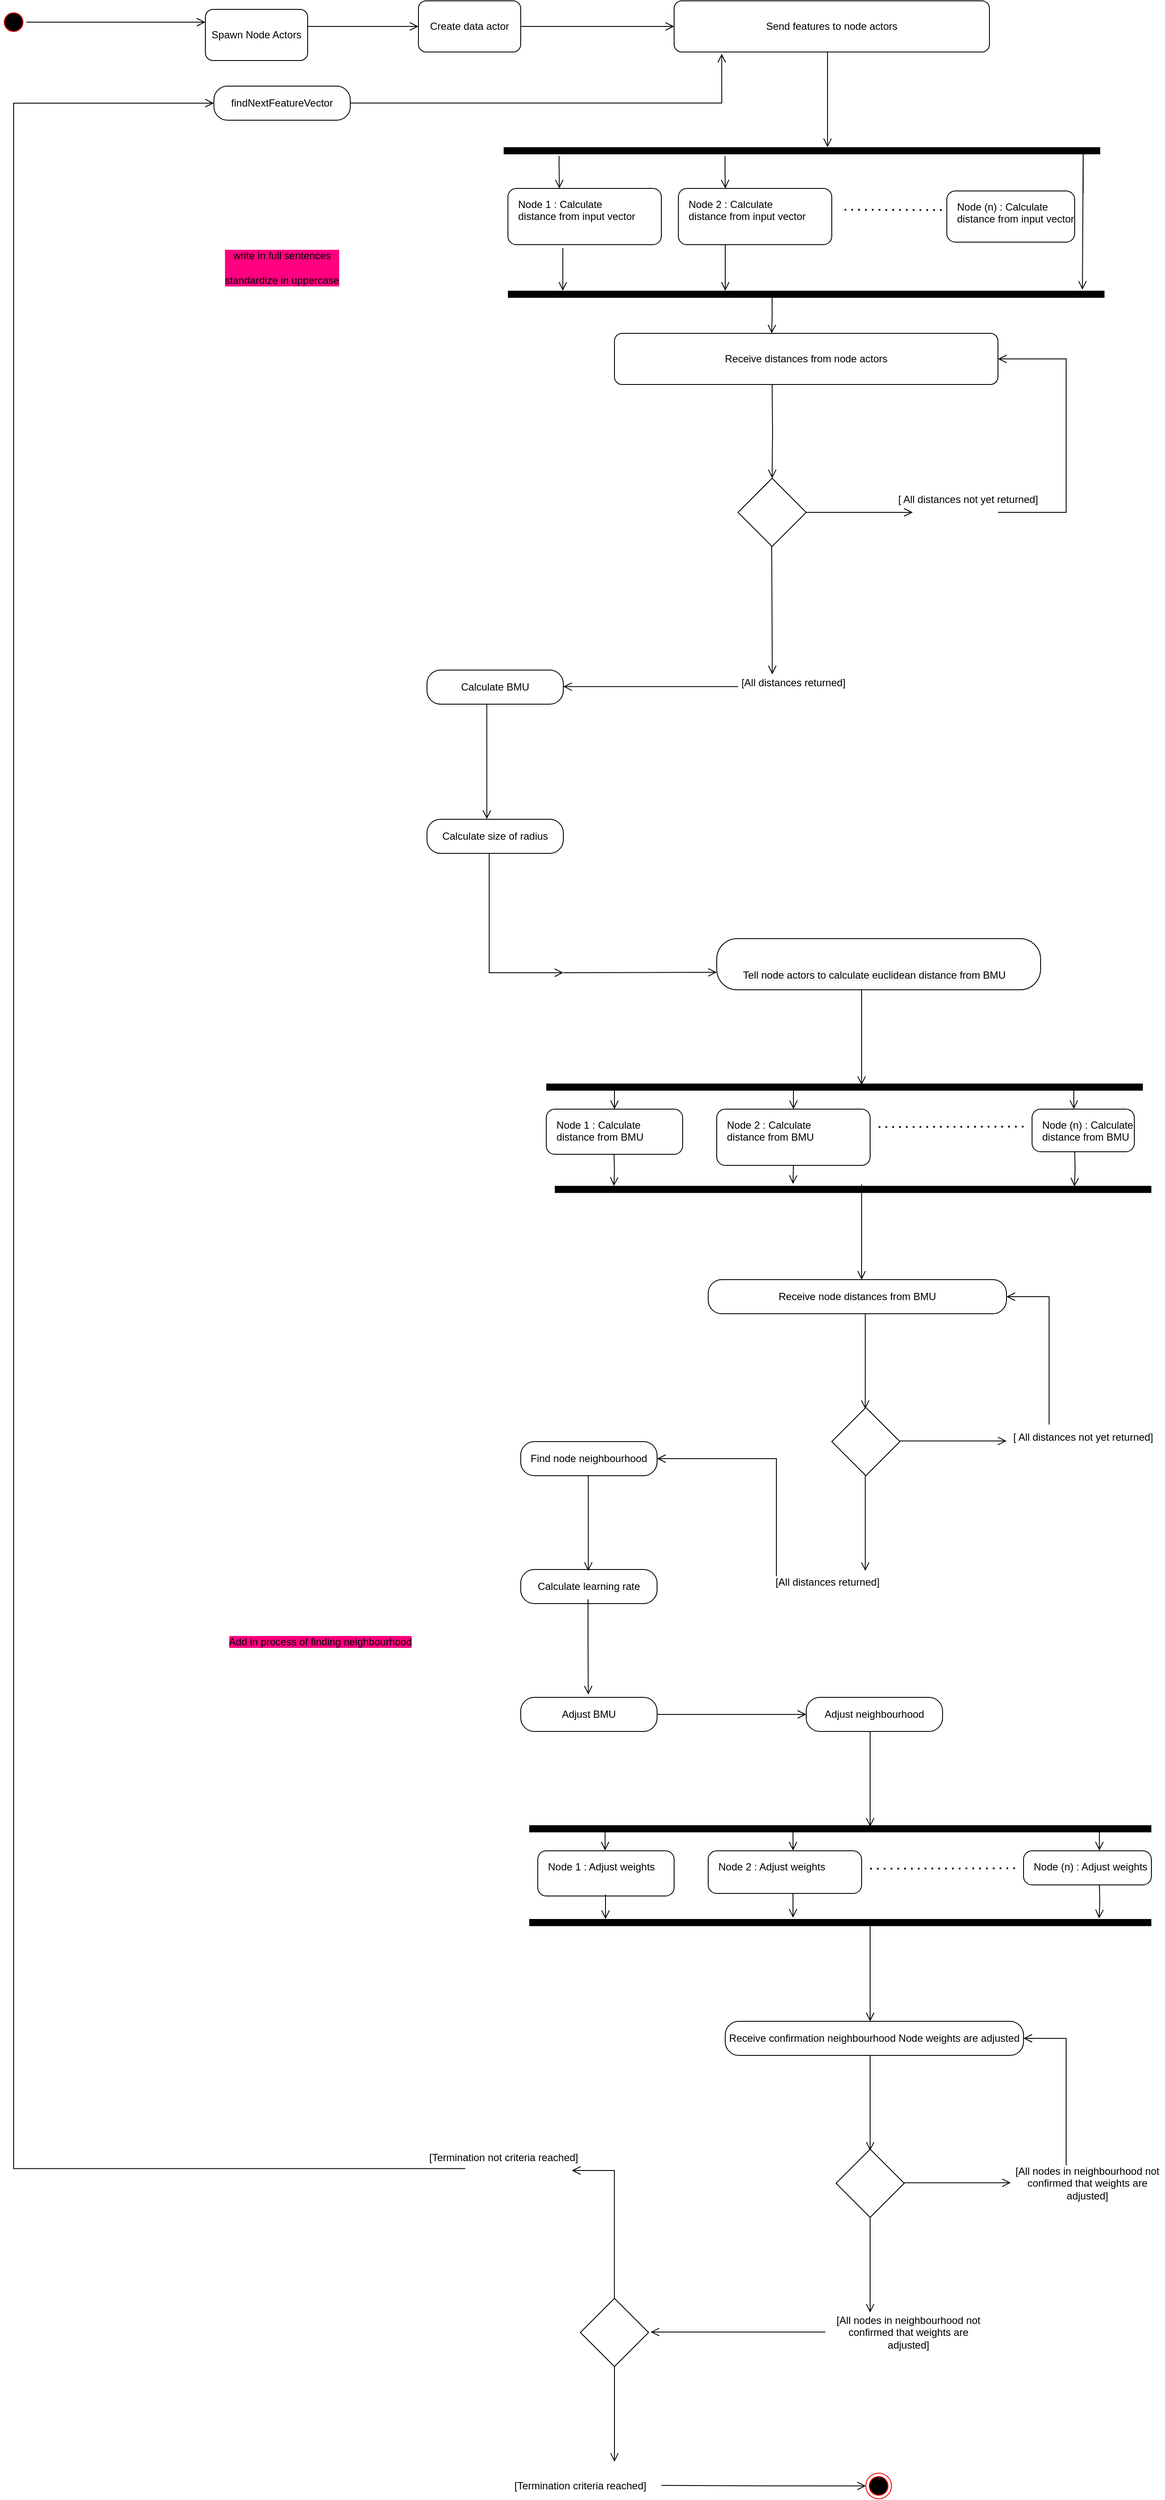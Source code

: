 <mxfile version="15.8.3" type="github">
  <diagram id="ylAyNTXU45JpMREwfZHR" name="Page-1">
    <mxGraphModel dx="1038" dy="583" grid="1" gridSize="10" guides="1" tooltips="1" connect="1" arrows="1" fold="1" page="1" pageScale="1" pageWidth="850" pageHeight="1100" math="0" shadow="0">
      <root>
        <mxCell id="0" />
        <mxCell id="1" parent="0" />
        <mxCell id="u21SFyGaTdQSeciqFoYo-1" value="Spawn Node Actors" style="rounded=1;whiteSpace=wrap;html=1;" parent="1" vertex="1">
          <mxGeometry x="470" y="50" width="120" height="60" as="geometry" />
        </mxCell>
        <mxCell id="u21SFyGaTdQSeciqFoYo-2" value="" style="ellipse;html=1;shape=startState;fillColor=#000000;strokeColor=#ff0000;" parent="1" vertex="1">
          <mxGeometry x="230" y="50" width="30" height="30" as="geometry" />
        </mxCell>
        <mxCell id="u21SFyGaTdQSeciqFoYo-3" value="" style="edgeStyle=orthogonalEdgeStyle;html=1;verticalAlign=bottom;endArrow=open;endSize=8;strokeColor=#000000;rounded=0;entryX=0;entryY=0.25;entryDx=0;entryDy=0;" parent="1" source="u21SFyGaTdQSeciqFoYo-2" target="u21SFyGaTdQSeciqFoYo-1" edge="1">
          <mxGeometry relative="1" as="geometry">
            <mxPoint x="45" y="170" as="targetPoint" />
          </mxGeometry>
        </mxCell>
        <mxCell id="u21SFyGaTdQSeciqFoYo-4" value="Create data actor" style="rounded=1;whiteSpace=wrap;html=1;" parent="1" vertex="1">
          <mxGeometry x="720" y="40" width="120" height="60" as="geometry" />
        </mxCell>
        <mxCell id="u21SFyGaTdQSeciqFoYo-5" value="" style="edgeStyle=orthogonalEdgeStyle;html=1;verticalAlign=bottom;endArrow=open;endSize=8;strokeColor=#000000;rounded=0;entryX=0;entryY=0.5;entryDx=0;entryDy=0;" parent="1" target="u21SFyGaTdQSeciqFoYo-4" edge="1">
          <mxGeometry relative="1" as="geometry">
            <mxPoint x="360" y="145" as="targetPoint" />
            <mxPoint x="590" y="70" as="sourcePoint" />
            <Array as="points">
              <mxPoint x="590" y="70" />
              <mxPoint x="590" y="70" />
            </Array>
          </mxGeometry>
        </mxCell>
        <mxCell id="u21SFyGaTdQSeciqFoYo-6" value="" style="edgeStyle=orthogonalEdgeStyle;html=1;verticalAlign=bottom;endArrow=open;endSize=8;strokeColor=#000000;rounded=0;entryX=0;entryY=0.5;entryDx=0;entryDy=0;exitX=1;exitY=0.5;exitDx=0;exitDy=0;" parent="1" source="u21SFyGaTdQSeciqFoYo-4" target="u21SFyGaTdQSeciqFoYo-8" edge="1">
          <mxGeometry relative="1" as="geometry">
            <mxPoint x="584" y="150" as="targetPoint" />
            <mxPoint x="480" y="150" as="sourcePoint" />
            <Array as="points">
              <mxPoint x="840" y="70" />
            </Array>
          </mxGeometry>
        </mxCell>
        <mxCell id="u21SFyGaTdQSeciqFoYo-8" value="Send features to node actors" style="rounded=1;whiteSpace=wrap;html=1;" parent="1" vertex="1">
          <mxGeometry x="1020" y="40" width="370" height="60" as="geometry" />
        </mxCell>
        <mxCell id="u21SFyGaTdQSeciqFoYo-10" value="" style="edgeStyle=orthogonalEdgeStyle;html=1;verticalAlign=bottom;endArrow=open;endSize=8;strokeColor=#000000;rounded=0;entryX=0.306;entryY=0;entryDx=0;entryDy=0;entryPerimeter=0;exitX=-0.24;exitY=0.371;exitDx=0;exitDy=0;exitPerimeter=0;" parent="1" target="ZkyLK1sEt4H9wOnHN_3Q-3" edge="1" source="_sdeYMEwhturCp9GIaWW-1">
          <mxGeometry relative="1" as="geometry">
            <mxPoint x="1008" y="320" as="targetPoint" />
            <mxPoint x="1080" y="230" as="sourcePoint" />
            <Array as="points" />
          </mxGeometry>
        </mxCell>
        <mxCell id="u21SFyGaTdQSeciqFoYo-14" value="" style="rhombus;whiteSpace=wrap;html=1;" parent="1" vertex="1">
          <mxGeometry x="1095" y="600" width="80" height="80" as="geometry" />
        </mxCell>
        <mxCell id="u21SFyGaTdQSeciqFoYo-58" value="" style="edgeStyle=orthogonalEdgeStyle;html=1;verticalAlign=bottom;endArrow=open;endSize=8;strokeColor=#000000;rounded=0;entryX=1;entryY=0.5;entryDx=0;entryDy=0;exitX=1;exitY=0.5;exitDx=0;exitDy=0;" parent="1" target="ZkyLK1sEt4H9wOnHN_3Q-6" edge="1">
          <mxGeometry relative="1" as="geometry">
            <mxPoint x="1339.5" y="550" as="targetPoint" />
            <mxPoint x="1400" y="640" as="sourcePoint" />
            <Array as="points">
              <mxPoint x="1480" y="640" />
              <mxPoint x="1480" y="460" />
            </Array>
          </mxGeometry>
        </mxCell>
        <mxCell id="_sdeYMEwhturCp9GIaWW-1" value="" style="html=1;points=[];perimeter=orthogonalPerimeter;fillColor=#000000;strokeColor=none;direction=north;" parent="1" vertex="1">
          <mxGeometry x="820" y="211.67" width="700" height="8.33" as="geometry" />
        </mxCell>
        <mxCell id="_sdeYMEwhturCp9GIaWW-4" value="" style="edgeStyle=orthogonalEdgeStyle;html=1;verticalAlign=bottom;endArrow=open;endSize=8;strokeColor=#000000;rounded=0;entryX=1.144;entryY=0.963;entryDx=0;entryDy=0;entryPerimeter=0;" parent="1" target="ZkyLK1sEt4H9wOnHN_3Q-2" edge="1">
          <mxGeometry relative="1" as="geometry">
            <mxPoint x="1500" y="315.83" as="targetPoint" />
            <mxPoint x="1500" y="265.83" as="sourcePoint" />
            <Array as="points">
              <mxPoint x="1500" y="216" />
            </Array>
          </mxGeometry>
        </mxCell>
        <mxCell id="_sdeYMEwhturCp9GIaWW-9" value="" style="endArrow=none;dashed=1;html=1;dashPattern=1 3;strokeWidth=2;rounded=0;exitX=1;exitY=0.25;exitDx=0;exitDy=0;" parent="1" edge="1">
          <mxGeometry width="50" height="50" relative="1" as="geometry">
            <mxPoint x="1220" y="285" as="sourcePoint" />
            <mxPoint x="1350" y="285.5" as="targetPoint" />
          </mxGeometry>
        </mxCell>
        <mxCell id="_sdeYMEwhturCp9GIaWW-10" value="Node (n) : Calculate&lt;br&gt;distance from input vector" style="rounded=1;absoluteArcSize=1;arcSize=20;html=1;verticalAlign=top;align=left;spacingTop=5;spacingLeft=10;" parent="1" vertex="1">
          <mxGeometry x="1340" y="263" width="150" height="60" as="geometry" />
        </mxCell>
        <mxCell id="4C2LGKkIfeAoa_OK1MDI-2" value="" style="edgeStyle=orthogonalEdgeStyle;html=1;verticalAlign=bottom;endArrow=open;endSize=8;strokeColor=#000000;rounded=0;" parent="1" source="ZkyLK1sEt4H9wOnHN_3Q-3" edge="1">
          <mxGeometry relative="1" as="geometry">
            <mxPoint x="1080" y="380" as="targetPoint" />
            <mxPoint x="1080" y="360.14" as="sourcePoint" />
            <Array as="points">
              <mxPoint x="1080" y="350" />
              <mxPoint x="1080" y="350" />
            </Array>
          </mxGeometry>
        </mxCell>
        <mxCell id="ZkyLK1sEt4H9wOnHN_3Q-2" value="" style="html=1;points=[];perimeter=orthogonalPerimeter;fillColor=#000000;strokeColor=none;direction=north;" parent="1" vertex="1">
          <mxGeometry x="825" y="380" width="700" height="8.33" as="geometry" />
        </mxCell>
        <mxCell id="ZkyLK1sEt4H9wOnHN_3Q-3" value="Node 2 : Calculate&lt;br&gt;distance from input vector" style="rounded=1;absoluteArcSize=1;arcSize=20;html=1;verticalAlign=top;align=left;spacingTop=5;spacingLeft=10;" parent="1" vertex="1">
          <mxGeometry x="1025" y="260" width="180" height="66" as="geometry" />
        </mxCell>
        <mxCell id="ZkyLK1sEt4H9wOnHN_3Q-4" value="Node 1 : Calculate &lt;br&gt;distance from BMU" style="rounded=1;absoluteArcSize=1;arcSize=20;html=1;verticalAlign=top;align=left;spacingTop=5;spacingLeft=10;" parent="1" vertex="1">
          <mxGeometry x="870" y="1340" width="160" height="53" as="geometry" />
        </mxCell>
        <mxCell id="ZkyLK1sEt4H9wOnHN_3Q-5" value="" style="edgeStyle=orthogonalEdgeStyle;html=1;verticalAlign=bottom;endArrow=open;endSize=8;strokeColor=#000000;rounded=0;exitX=0.5;exitY=1;exitDx=0;exitDy=0;" parent="1" source="u21SFyGaTdQSeciqFoYo-8" edge="1">
          <mxGeometry relative="1" as="geometry">
            <mxPoint x="1200" y="211.67" as="targetPoint" />
            <mxPoint x="1200" y="147.67" as="sourcePoint" />
            <Array as="points">
              <mxPoint x="1200" y="100" />
            </Array>
          </mxGeometry>
        </mxCell>
        <mxCell id="ZkyLK1sEt4H9wOnHN_3Q-6" value="Receive distances from node actors" style="rounded=1;whiteSpace=wrap;html=1;" parent="1" vertex="1">
          <mxGeometry x="950" y="430" width="450" height="60" as="geometry" />
        </mxCell>
        <mxCell id="ZkyLK1sEt4H9wOnHN_3Q-7" value="" style="edgeStyle=orthogonalEdgeStyle;html=1;verticalAlign=bottom;endArrow=open;endSize=8;strokeColor=#000000;rounded=0;entryX=0.41;entryY=0;entryDx=0;entryDy=0;exitX=0.836;exitY=0.449;exitDx=0;exitDy=0;exitPerimeter=0;entryPerimeter=0;" parent="1" source="ZkyLK1sEt4H9wOnHN_3Q-2" target="ZkyLK1sEt4H9wOnHN_3Q-6" edge="1">
          <mxGeometry relative="1" as="geometry">
            <mxPoint x="1134.5" y="415.83" as="targetPoint" />
            <mxPoint x="1134.5" y="351.83" as="sourcePoint" />
            <Array as="points">
              <mxPoint x="1135" y="381" />
              <mxPoint x="1135" y="409" />
            </Array>
          </mxGeometry>
        </mxCell>
        <mxCell id="ZkyLK1sEt4H9wOnHN_3Q-8" value="" style="edgeStyle=orthogonalEdgeStyle;html=1;verticalAlign=bottom;endArrow=open;endSize=8;strokeColor=#000000;rounded=0;entryX=0.5;entryY=0;entryDx=0;entryDy=0;" parent="1" target="u21SFyGaTdQSeciqFoYo-14" edge="1">
          <mxGeometry relative="1" as="geometry">
            <mxPoint x="1134.5" y="590" as="targetPoint" />
            <mxPoint x="1135" y="490" as="sourcePoint" />
            <Array as="points" />
          </mxGeometry>
        </mxCell>
        <mxCell id="ZkyLK1sEt4H9wOnHN_3Q-13" value="" style="edgeStyle=orthogonalEdgeStyle;html=1;verticalAlign=bottom;endArrow=open;endSize=8;strokeColor=#000000;rounded=0;entryX=0;entryY=0.5;entryDx=0;entryDy=0;exitX=1;exitY=0.5;exitDx=0;exitDy=0;" parent="1" source="u21SFyGaTdQSeciqFoYo-14" edge="1">
          <mxGeometry relative="1" as="geometry">
            <mxPoint x="1300" y="640" as="targetPoint" />
            <mxPoint x="1175" y="629.5" as="sourcePoint" />
            <Array as="points" />
          </mxGeometry>
        </mxCell>
        <mxCell id="ZkyLK1sEt4H9wOnHN_3Q-18" value="" style="edgeStyle=orthogonalEdgeStyle;html=1;verticalAlign=bottom;endArrow=open;endSize=8;strokeColor=#000000;rounded=0;entryX=0.5;entryY=0;entryDx=0;entryDy=0;" parent="1" edge="1">
          <mxGeometry relative="1" as="geometry">
            <mxPoint x="1135.21" y="830" as="targetPoint" />
            <mxPoint x="1134.5" y="680" as="sourcePoint" />
            <Array as="points">
              <mxPoint x="1135.5" y="680" />
            </Array>
          </mxGeometry>
        </mxCell>
        <mxCell id="ZkyLK1sEt4H9wOnHN_3Q-20" value="" style="edgeStyle=orthogonalEdgeStyle;html=1;verticalAlign=bottom;endArrow=open;endSize=8;strokeColor=#000000;rounded=0;exitX=0;exitY=0.5;exitDx=0;exitDy=0;" parent="1" edge="1">
          <mxGeometry relative="1" as="geometry">
            <mxPoint x="890.0" y="844.41" as="targetPoint" />
            <mxPoint x="1095.0" y="844.41" as="sourcePoint" />
            <Array as="points" />
          </mxGeometry>
        </mxCell>
        <mxCell id="ZkyLK1sEt4H9wOnHN_3Q-21" value="" style="edgeStyle=orthogonalEdgeStyle;html=1;verticalAlign=bottom;endArrow=open;endSize=8;strokeColor=#000000;rounded=0;exitX=0.5;exitY=1;exitDx=0;exitDy=0;entryX=0.439;entryY=-0.01;entryDx=0;entryDy=0;entryPerimeter=0;" parent="1" source="ZkyLK1sEt4H9wOnHN_3Q-24" target="ZkyLK1sEt4H9wOnHN_3Q-26" edge="1">
          <mxGeometry relative="1" as="geometry">
            <mxPoint x="800" y="990" as="targetPoint" />
            <mxPoint x="809.41" y="871.5" as="sourcePoint" />
            <Array as="points">
              <mxPoint x="800" y="865" />
            </Array>
          </mxGeometry>
        </mxCell>
        <mxCell id="ZkyLK1sEt4H9wOnHN_3Q-22" value="" style="edgeStyle=orthogonalEdgeStyle;html=1;verticalAlign=bottom;endArrow=open;endSize=8;strokeColor=#000000;rounded=0;" parent="1" source="ZkyLK1sEt4H9wOnHN_3Q-26" edge="1">
          <mxGeometry relative="1" as="geometry">
            <mxPoint x="890" y="1180" as="targetPoint" />
            <mxPoint x="810" y="1050" as="sourcePoint" />
            <Array as="points">
              <mxPoint x="803" y="1080" />
              <mxPoint x="803" y="1080" />
            </Array>
          </mxGeometry>
        </mxCell>
        <mxCell id="ZkyLK1sEt4H9wOnHN_3Q-24" value="Calculate BMU" style="rounded=1;whiteSpace=wrap;html=1;arcSize=40;fontColor=#000000;fillColor=#FFFFFF;strokeColor=#000000;" parent="1" vertex="1">
          <mxGeometry x="730" y="825" width="160" height="40" as="geometry" />
        </mxCell>
        <mxCell id="ZkyLK1sEt4H9wOnHN_3Q-26" value="Calculate size of radius" style="rounded=1;whiteSpace=wrap;html=1;arcSize=40;fontColor=#000000;fillColor=#FFFFFF;strokeColor=#000000;" parent="1" vertex="1">
          <mxGeometry x="730" y="1000" width="160" height="40" as="geometry" />
        </mxCell>
        <mxCell id="ZkyLK1sEt4H9wOnHN_3Q-29" value="" style="edgeStyle=orthogonalEdgeStyle;html=1;verticalAlign=bottom;endArrow=open;endSize=8;strokeColor=#000000;rounded=0;entryX=0;entryY=0.5;entryDx=0;entryDy=0;" parent="1" edge="1">
          <mxGeometry relative="1" as="geometry">
            <mxPoint x="1070" y="1179.5" as="targetPoint" />
            <mxPoint x="910" y="1180" as="sourcePoint" />
            <Array as="points">
              <mxPoint x="890" y="1179.5" />
            </Array>
          </mxGeometry>
        </mxCell>
        <mxCell id="ZkyLK1sEt4H9wOnHN_3Q-30" value="&lt;blockquote style=&quot;margin: 0 0 0 40px ; border: none ; padding: 0px&quot;&gt;&lt;/blockquote&gt;" style="rounded=1;whiteSpace=wrap;html=1;arcSize=40;fontColor=#000000;fillColor=#FFFFFF;strokeColor=#000000;" parent="1" vertex="1">
          <mxGeometry x="1070" y="1140" width="380" height="60" as="geometry" />
        </mxCell>
        <mxCell id="ZkyLK1sEt4H9wOnHN_3Q-31" value="" style="edgeStyle=orthogonalEdgeStyle;html=1;verticalAlign=bottom;endArrow=open;endSize=8;strokeColor=#000000;rounded=0;" parent="1" edge="1">
          <mxGeometry relative="1" as="geometry">
            <mxPoint x="1240" y="1311.67" as="targetPoint" />
            <mxPoint x="1240" y="1200" as="sourcePoint" />
            <Array as="points">
              <mxPoint x="1240" y="1290" />
              <mxPoint x="1240" y="1290" />
            </Array>
          </mxGeometry>
        </mxCell>
        <mxCell id="ZkyLK1sEt4H9wOnHN_3Q-32" value="" style="html=1;points=[];perimeter=orthogonalPerimeter;fillColor=#000000;strokeColor=none;direction=north;" parent="1" vertex="1">
          <mxGeometry x="870" y="1310" width="700" height="8.33" as="geometry" />
        </mxCell>
        <mxCell id="ZkyLK1sEt4H9wOnHN_3Q-33" value="" style="edgeStyle=orthogonalEdgeStyle;html=1;verticalAlign=bottom;endArrow=open;endSize=8;strokeColor=#000000;rounded=0;" parent="1" edge="1">
          <mxGeometry relative="1" as="geometry">
            <mxPoint x="950" y="1340" as="targetPoint" />
            <mxPoint x="950" y="1310" as="sourcePoint" />
            <Array as="points">
              <mxPoint x="950" y="1310.33" />
              <mxPoint x="950" y="1310.33" />
            </Array>
          </mxGeometry>
        </mxCell>
        <mxCell id="ZkyLK1sEt4H9wOnHN_3Q-36" value="Node 2 : Calculate&lt;br&gt;distance from BMU" style="rounded=1;absoluteArcSize=1;arcSize=20;html=1;verticalAlign=top;align=left;spacingTop=5;spacingLeft=10;" parent="1" vertex="1">
          <mxGeometry x="1070" y="1340" width="180" height="66" as="geometry" />
        </mxCell>
        <mxCell id="ZkyLK1sEt4H9wOnHN_3Q-37" value="" style="edgeStyle=orthogonalEdgeStyle;html=1;verticalAlign=bottom;endArrow=open;endSize=8;strokeColor=#000000;rounded=0;" parent="1" edge="1">
          <mxGeometry relative="1" as="geometry">
            <mxPoint x="1160" y="1340" as="targetPoint" />
            <mxPoint x="1160" y="1330" as="sourcePoint" />
            <Array as="points">
              <mxPoint x="1159.5" y="1318.33" />
              <mxPoint x="1159.5" y="1440.33" />
            </Array>
          </mxGeometry>
        </mxCell>
        <mxCell id="ZkyLK1sEt4H9wOnHN_3Q-38" value="" style="endArrow=none;dashed=1;html=1;dashPattern=1 3;strokeWidth=2;rounded=0;" parent="1" edge="1">
          <mxGeometry width="50" height="50" relative="1" as="geometry">
            <mxPoint x="1260" y="1361" as="sourcePoint" />
            <mxPoint x="1430" y="1360.5" as="targetPoint" />
          </mxGeometry>
        </mxCell>
        <mxCell id="ZkyLK1sEt4H9wOnHN_3Q-39" value="Node (n) : Calculate&lt;br&gt;distance from BMU" style="rounded=1;absoluteArcSize=1;arcSize=20;html=1;verticalAlign=top;align=left;spacingTop=5;spacingLeft=10;" parent="1" vertex="1">
          <mxGeometry x="1440" y="1340" width="120" height="50" as="geometry" />
        </mxCell>
        <mxCell id="ZkyLK1sEt4H9wOnHN_3Q-41" value="" style="edgeStyle=orthogonalEdgeStyle;html=1;verticalAlign=bottom;endArrow=open;endSize=8;strokeColor=#000000;rounded=0;entryX=0.904;entryY=0.871;entryDx=0;entryDy=0;entryPerimeter=0;" parent="1" edge="1" target="ZkyLK1sEt4H9wOnHN_3Q-42">
          <mxGeometry relative="1" as="geometry">
            <mxPoint x="1490" y="1403.5" as="targetPoint" />
            <mxPoint x="1490" y="1390" as="sourcePoint" />
            <Array as="points" />
          </mxGeometry>
        </mxCell>
        <mxCell id="ZkyLK1sEt4H9wOnHN_3Q-42" value="" style="html=1;points=[];perimeter=orthogonalPerimeter;fillColor=#000000;strokeColor=none;direction=north;" parent="1" vertex="1">
          <mxGeometry x="880" y="1430" width="700" height="8.33" as="geometry" />
        </mxCell>
        <mxCell id="ZkyLK1sEt4H9wOnHN_3Q-44" value="" style="edgeStyle=orthogonalEdgeStyle;html=1;verticalAlign=bottom;endArrow=open;endSize=8;strokeColor=#000000;rounded=0;" parent="1" edge="1">
          <mxGeometry relative="1" as="geometry">
            <mxPoint x="1240" y="1540.0" as="targetPoint" />
            <mxPoint x="1240" y="1428.33" as="sourcePoint" />
            <Array as="points">
              <mxPoint x="1240.42" y="1448.33" />
              <mxPoint x="1240.42" y="1448.33" />
            </Array>
          </mxGeometry>
        </mxCell>
        <mxCell id="ZkyLK1sEt4H9wOnHN_3Q-45" value="Receive node distances from BMU" style="rounded=1;whiteSpace=wrap;html=1;arcSize=40;fontColor=#000000;fillColor=#FFFFFF;strokeColor=#000000;" parent="1" vertex="1">
          <mxGeometry x="1060" y="1540" width="350" height="40" as="geometry" />
        </mxCell>
        <mxCell id="ZkyLK1sEt4H9wOnHN_3Q-46" value="" style="rhombus;whiteSpace=wrap;html=1;" parent="1" vertex="1">
          <mxGeometry x="1205" y="1690" width="80" height="80" as="geometry" />
        </mxCell>
        <mxCell id="ZkyLK1sEt4H9wOnHN_3Q-47" value="" style="edgeStyle=orthogonalEdgeStyle;html=1;verticalAlign=bottom;endArrow=open;endSize=8;strokeColor=#000000;rounded=0;" parent="1" edge="1">
          <mxGeometry relative="1" as="geometry">
            <mxPoint x="1244.29" y="1691.67" as="targetPoint" />
            <mxPoint x="1244.29" y="1580" as="sourcePoint" />
            <Array as="points">
              <mxPoint x="1244.71" y="1600" />
              <mxPoint x="1244.71" y="1600" />
            </Array>
          </mxGeometry>
        </mxCell>
        <mxCell id="ZkyLK1sEt4H9wOnHN_3Q-50" value="" style="edgeStyle=orthogonalEdgeStyle;html=1;verticalAlign=bottom;endArrow=open;endSize=8;strokeColor=#000000;rounded=0;entryX=0;entryY=0.5;entryDx=0;entryDy=0;exitX=1;exitY=0.5;exitDx=0;exitDy=0;" parent="1" edge="1">
          <mxGeometry relative="1" as="geometry">
            <mxPoint x="1410" y="1729.29" as="targetPoint" />
            <mxPoint x="1285" y="1729.29" as="sourcePoint" />
            <Array as="points" />
          </mxGeometry>
        </mxCell>
        <mxCell id="ZkyLK1sEt4H9wOnHN_3Q-52" value="" style="edgeStyle=orthogonalEdgeStyle;html=1;verticalAlign=bottom;endArrow=open;endSize=8;strokeColor=#000000;rounded=0;entryX=1;entryY=0.5;entryDx=0;entryDy=0;exitX=0.5;exitY=0;exitDx=0;exitDy=0;" parent="1" target="ZkyLK1sEt4H9wOnHN_3Q-45" edge="1">
          <mxGeometry relative="1" as="geometry">
            <mxPoint x="1459.2" y="1585" as="targetPoint" />
            <mxPoint x="1460" y="1710" as="sourcePoint" />
            <Array as="points">
              <mxPoint x="1460" y="1560" />
            </Array>
          </mxGeometry>
        </mxCell>
        <mxCell id="ZkyLK1sEt4H9wOnHN_3Q-56" value="" style="edgeStyle=orthogonalEdgeStyle;html=1;verticalAlign=bottom;endArrow=open;endSize=8;strokeColor=#000000;rounded=0;" parent="1" edge="1">
          <mxGeometry relative="1" as="geometry">
            <mxPoint x="1244.29" y="1881.67" as="targetPoint" />
            <mxPoint x="1244.29" y="1770" as="sourcePoint" />
            <Array as="points">
              <mxPoint x="1244.71" y="1790" />
              <mxPoint x="1244.71" y="1790" />
            </Array>
          </mxGeometry>
        </mxCell>
        <mxCell id="ZkyLK1sEt4H9wOnHN_3Q-58" value="" style="edgeStyle=orthogonalEdgeStyle;html=1;verticalAlign=bottom;endArrow=open;endSize=8;strokeColor=#000000;rounded=0;entryX=1;entryY=0.5;entryDx=0;entryDy=0;" parent="1" target="ZkyLK1sEt4H9wOnHN_3Q-100" edge="1">
          <mxGeometry relative="1" as="geometry">
            <mxPoint x="1090" y="1640" as="targetPoint" />
            <mxPoint x="1140" y="1895" as="sourcePoint" />
            <Array as="points">
              <mxPoint x="1140" y="1750" />
            </Array>
          </mxGeometry>
        </mxCell>
        <mxCell id="ZkyLK1sEt4H9wOnHN_3Q-59" value="Calculate learning rate" style="rounded=1;whiteSpace=wrap;html=1;arcSize=40;fontColor=#000000;fillColor=#FFFFFF;strokeColor=#000000;" parent="1" vertex="1">
          <mxGeometry x="840" y="1880" width="160" height="40" as="geometry" />
        </mxCell>
        <mxCell id="ZkyLK1sEt4H9wOnHN_3Q-60" value="" style="edgeStyle=orthogonalEdgeStyle;html=1;verticalAlign=bottom;endArrow=open;endSize=8;strokeColor=#000000;rounded=0;" parent="1" edge="1">
          <mxGeometry relative="1" as="geometry">
            <mxPoint x="919.29" y="2026.67" as="targetPoint" />
            <mxPoint x="919" y="1915" as="sourcePoint" />
            <Array as="points">
              <mxPoint x="919" y="1970" />
              <mxPoint x="919" y="1970" />
            </Array>
          </mxGeometry>
        </mxCell>
        <mxCell id="ZkyLK1sEt4H9wOnHN_3Q-61" value="Adjust BMU" style="rounded=1;whiteSpace=wrap;html=1;arcSize=40;fontColor=#000000;fillColor=#FFFFFF;strokeColor=#000000;" parent="1" vertex="1">
          <mxGeometry x="840" y="2030" width="160" height="40" as="geometry" />
        </mxCell>
        <mxCell id="ZkyLK1sEt4H9wOnHN_3Q-62" value="Adjust neighbourhood" style="rounded=1;whiteSpace=wrap;html=1;arcSize=40;fontColor=#000000;fillColor=#FFFFFF;strokeColor=#000000;" parent="1" vertex="1">
          <mxGeometry x="1175" y="2030" width="160" height="40" as="geometry" />
        </mxCell>
        <mxCell id="ZkyLK1sEt4H9wOnHN_3Q-63" value="" style="edgeStyle=orthogonalEdgeStyle;html=1;verticalAlign=bottom;endArrow=open;endSize=8;strokeColor=#000000;rounded=0;exitX=1;exitY=0.5;exitDx=0;exitDy=0;entryX=0;entryY=0.5;entryDx=0;entryDy=0;" parent="1" source="ZkyLK1sEt4H9wOnHN_3Q-61" target="ZkyLK1sEt4H9wOnHN_3Q-62" edge="1">
          <mxGeometry relative="1" as="geometry">
            <mxPoint x="919.29" y="2181.67" as="targetPoint" />
            <mxPoint x="919.29" y="2070" as="sourcePoint" />
            <Array as="points" />
          </mxGeometry>
        </mxCell>
        <mxCell id="ZkyLK1sEt4H9wOnHN_3Q-64" value="" style="edgeStyle=orthogonalEdgeStyle;html=1;verticalAlign=bottom;endArrow=open;endSize=8;strokeColor=#000000;rounded=0;" parent="1" edge="1">
          <mxGeometry relative="1" as="geometry">
            <mxPoint x="1250" y="2181.67" as="targetPoint" />
            <mxPoint x="1250" y="2070" as="sourcePoint" />
            <Array as="points">
              <mxPoint x="1250" y="2160" />
              <mxPoint x="1250" y="2160" />
            </Array>
          </mxGeometry>
        </mxCell>
        <mxCell id="ZkyLK1sEt4H9wOnHN_3Q-65" value="" style="html=1;points=[];perimeter=orthogonalPerimeter;fillColor=#000000;strokeColor=none;direction=north;" parent="1" vertex="1">
          <mxGeometry x="850" y="2180" width="730" height="8.33" as="geometry" />
        </mxCell>
        <mxCell id="ZkyLK1sEt4H9wOnHN_3Q-66" value="Node 1 : Adjust weights" style="rounded=1;absoluteArcSize=1;arcSize=20;html=1;verticalAlign=top;align=left;spacingTop=5;spacingLeft=10;" parent="1" vertex="1">
          <mxGeometry x="860" y="2210" width="160" height="53" as="geometry" />
        </mxCell>
        <mxCell id="ZkyLK1sEt4H9wOnHN_3Q-67" value="Node 2 : Adjust weights" style="rounded=1;absoluteArcSize=1;arcSize=20;html=1;verticalAlign=top;align=left;spacingTop=5;spacingLeft=10;" parent="1" vertex="1">
          <mxGeometry x="1060" y="2210" width="180" height="50" as="geometry" />
        </mxCell>
        <mxCell id="ZkyLK1sEt4H9wOnHN_3Q-68" value="" style="edgeStyle=orthogonalEdgeStyle;html=1;verticalAlign=bottom;endArrow=open;endSize=8;strokeColor=#000000;rounded=0;" parent="1" edge="1">
          <mxGeometry relative="1" as="geometry">
            <mxPoint x="939.5" y="2210" as="targetPoint" />
            <mxPoint x="939" y="2181.33" as="sourcePoint" />
            <Array as="points">
              <mxPoint x="939" y="2209.66" />
              <mxPoint x="939" y="2209.66" />
            </Array>
          </mxGeometry>
        </mxCell>
        <mxCell id="ZkyLK1sEt4H9wOnHN_3Q-70" value="" style="endArrow=none;dashed=1;html=1;dashPattern=1 3;strokeWidth=2;rounded=0;" parent="1" edge="1">
          <mxGeometry width="50" height="50" relative="1" as="geometry">
            <mxPoint x="1250" y="2231" as="sourcePoint" />
            <mxPoint x="1420" y="2230.5" as="targetPoint" />
          </mxGeometry>
        </mxCell>
        <mxCell id="ZkyLK1sEt4H9wOnHN_3Q-72" value="Node (n) : Adjust weights" style="rounded=1;absoluteArcSize=1;arcSize=20;html=1;verticalAlign=top;align=left;spacingTop=5;spacingLeft=10;" parent="1" vertex="1">
          <mxGeometry x="1430" y="2210" width="150" height="40" as="geometry" />
        </mxCell>
        <mxCell id="ZkyLK1sEt4H9wOnHN_3Q-76" value="" style="html=1;points=[];perimeter=orthogonalPerimeter;fillColor=#000000;strokeColor=none;direction=north;" parent="1" vertex="1">
          <mxGeometry x="850" y="2290" width="730" height="8.33" as="geometry" />
        </mxCell>
        <mxCell id="ZkyLK1sEt4H9wOnHN_3Q-77" value="" style="edgeStyle=orthogonalEdgeStyle;html=1;verticalAlign=bottom;endArrow=open;endSize=8;strokeColor=#000000;rounded=0;" parent="1" edge="1">
          <mxGeometry relative="1" as="geometry">
            <mxPoint x="1250" y="2410" as="targetPoint" />
            <mxPoint x="1250" y="2298.33" as="sourcePoint" />
            <Array as="points">
              <mxPoint x="1250" y="2388.33" />
              <mxPoint x="1250" y="2388.33" />
            </Array>
          </mxGeometry>
        </mxCell>
        <mxCell id="ZkyLK1sEt4H9wOnHN_3Q-78" value="Receive confirmation neighbourhood Node weights are adjusted" style="rounded=1;whiteSpace=wrap;html=1;arcSize=40;fontColor=#000000;fillColor=#FFFFFF;strokeColor=#000000;" parent="1" vertex="1">
          <mxGeometry x="1080" y="2410" width="350" height="40" as="geometry" />
        </mxCell>
        <mxCell id="ZkyLK1sEt4H9wOnHN_3Q-79" value="" style="edgeStyle=orthogonalEdgeStyle;html=1;verticalAlign=bottom;endArrow=open;endSize=8;strokeColor=#000000;rounded=0;" parent="1" edge="1">
          <mxGeometry relative="1" as="geometry">
            <mxPoint x="1250" y="2561.67" as="targetPoint" />
            <mxPoint x="1250" y="2450" as="sourcePoint" />
            <Array as="points">
              <mxPoint x="1250.42" y="2470" />
              <mxPoint x="1250.42" y="2470" />
            </Array>
          </mxGeometry>
        </mxCell>
        <mxCell id="ZkyLK1sEt4H9wOnHN_3Q-80" value="" style="rhombus;whiteSpace=wrap;html=1;" parent="1" vertex="1">
          <mxGeometry x="1210" y="2560" width="80" height="80" as="geometry" />
        </mxCell>
        <mxCell id="ZkyLK1sEt4H9wOnHN_3Q-81" value="" style="edgeStyle=orthogonalEdgeStyle;html=1;verticalAlign=bottom;endArrow=open;endSize=8;strokeColor=#000000;rounded=0;" parent="1" edge="1">
          <mxGeometry relative="1" as="geometry">
            <mxPoint x="1250" y="2751.67" as="targetPoint" />
            <mxPoint x="1250" y="2640" as="sourcePoint" />
            <Array as="points">
              <mxPoint x="1250.42" y="2660" />
              <mxPoint x="1250.42" y="2660" />
            </Array>
          </mxGeometry>
        </mxCell>
        <mxCell id="ZkyLK1sEt4H9wOnHN_3Q-82" value="" style="edgeStyle=orthogonalEdgeStyle;html=1;verticalAlign=bottom;endArrow=open;endSize=8;strokeColor=#000000;rounded=0;entryX=0;entryY=0.5;entryDx=0;entryDy=0;exitX=1;exitY=0.5;exitDx=0;exitDy=0;" parent="1" edge="1">
          <mxGeometry relative="1" as="geometry">
            <mxPoint x="1415" y="2599.41" as="targetPoint" />
            <mxPoint x="1290" y="2599.41" as="sourcePoint" />
            <Array as="points" />
          </mxGeometry>
        </mxCell>
        <mxCell id="ZkyLK1sEt4H9wOnHN_3Q-84" value="" style="edgeStyle=orthogonalEdgeStyle;html=1;verticalAlign=bottom;endArrow=open;endSize=8;strokeColor=#000000;rounded=0;entryX=1;entryY=0.5;entryDx=0;entryDy=0;exitX=0.5;exitY=0;exitDx=0;exitDy=0;" parent="1" edge="1">
          <mxGeometry relative="1" as="geometry">
            <mxPoint x="1430.0" y="2430" as="targetPoint" />
            <mxPoint x="1480" y="2580" as="sourcePoint" />
            <Array as="points">
              <mxPoint x="1480" y="2430" />
            </Array>
          </mxGeometry>
        </mxCell>
        <mxCell id="ZkyLK1sEt4H9wOnHN_3Q-86" value="" style="edgeStyle=orthogonalEdgeStyle;html=1;verticalAlign=bottom;endArrow=open;endSize=8;strokeColor=#000000;rounded=0;exitX=0;exitY=0.5;exitDx=0;exitDy=0;" parent="1" edge="1">
          <mxGeometry relative="1" as="geometry">
            <mxPoint x="992.5" y="2774.45" as="targetPoint" />
            <mxPoint x="1197.5" y="2774.45" as="sourcePoint" />
            <Array as="points">
              <mxPoint x="1092.5" y="2774.04" />
              <mxPoint x="1092.5" y="2774.04" />
            </Array>
          </mxGeometry>
        </mxCell>
        <mxCell id="ZkyLK1sEt4H9wOnHN_3Q-87" value="" style="rhombus;whiteSpace=wrap;html=1;" parent="1" vertex="1">
          <mxGeometry x="910" y="2735" width="80" height="80" as="geometry" />
        </mxCell>
        <mxCell id="ZkyLK1sEt4H9wOnHN_3Q-88" value="" style="edgeStyle=orthogonalEdgeStyle;html=1;verticalAlign=bottom;endArrow=open;endSize=8;strokeColor=#000000;rounded=0;entryX=1;entryY=0.5;entryDx=0;entryDy=0;exitX=0.5;exitY=0;exitDx=0;exitDy=0;" parent="1" edge="1">
          <mxGeometry relative="1" as="geometry">
            <mxPoint x="899.94" y="2585" as="targetPoint" />
            <mxPoint x="949.94" y="2735" as="sourcePoint" />
            <Array as="points">
              <mxPoint x="949.94" y="2585" />
            </Array>
          </mxGeometry>
        </mxCell>
        <mxCell id="ZkyLK1sEt4H9wOnHN_3Q-90" value="" style="edgeStyle=orthogonalEdgeStyle;html=1;verticalAlign=bottom;endArrow=open;endSize=8;strokeColor=#000000;rounded=0;" parent="1" edge="1">
          <mxGeometry relative="1" as="geometry">
            <mxPoint x="950" y="2926.67" as="targetPoint" />
            <mxPoint x="950" y="2815" as="sourcePoint" />
            <Array as="points">
              <mxPoint x="950.42" y="2835" />
              <mxPoint x="950.42" y="2835" />
            </Array>
          </mxGeometry>
        </mxCell>
        <mxCell id="ZkyLK1sEt4H9wOnHN_3Q-92" value="" style="ellipse;html=1;shape=endState;fillColor=#000000;strokeColor=#ff0000;" parent="1" vertex="1">
          <mxGeometry x="1245" y="2940" width="30" height="30" as="geometry" />
        </mxCell>
        <mxCell id="ZkyLK1sEt4H9wOnHN_3Q-93" value="" style="edgeStyle=orthogonalEdgeStyle;html=1;verticalAlign=bottom;endArrow=open;endSize=8;strokeColor=#000000;rounded=0;entryX=0;entryY=0.5;entryDx=0;entryDy=0;exitX=1;exitY=0.5;exitDx=0;exitDy=0;" parent="1" target="ZkyLK1sEt4H9wOnHN_3Q-92" edge="1">
          <mxGeometry relative="1" as="geometry">
            <mxPoint x="1130" y="2954.41" as="targetPoint" />
            <mxPoint x="1005" y="2954.41" as="sourcePoint" />
            <Array as="points" />
          </mxGeometry>
        </mxCell>
        <mxCell id="ZkyLK1sEt4H9wOnHN_3Q-94" value="" style="edgeStyle=orthogonalEdgeStyle;html=1;verticalAlign=bottom;endArrow=open;endSize=8;strokeColor=#000000;rounded=0;exitX=0;exitY=0.5;exitDx=0;exitDy=0;" parent="1" edge="1">
          <mxGeometry relative="1" as="geometry">
            <mxPoint x="480" y="160" as="targetPoint" />
            <mxPoint x="775" y="2582.74" as="sourcePoint" />
            <Array as="points">
              <mxPoint x="245" y="2582" />
            </Array>
          </mxGeometry>
        </mxCell>
        <mxCell id="ZkyLK1sEt4H9wOnHN_3Q-97" value="findNextFeatureVector" style="rounded=1;whiteSpace=wrap;html=1;arcSize=40;fontColor=#000000;fillColor=#FFFFFF;strokeColor=#000000;" parent="1" vertex="1">
          <mxGeometry x="480" y="140" width="160" height="40" as="geometry" />
        </mxCell>
        <mxCell id="ZkyLK1sEt4H9wOnHN_3Q-98" value="" style="edgeStyle=orthogonalEdgeStyle;html=1;verticalAlign=bottom;endArrow=open;endSize=8;strokeColor=#000000;rounded=0;exitX=1;exitY=0.5;exitDx=0;exitDy=0;entryX=0.151;entryY=1.036;entryDx=0;entryDy=0;entryPerimeter=0;" parent="1" target="u21SFyGaTdQSeciqFoYo-8" edge="1">
          <mxGeometry relative="1" as="geometry">
            <mxPoint x="1200" y="160" as="targetPoint" />
            <mxPoint x="640" y="159.87" as="sourcePoint" />
            <Array as="points">
              <mxPoint x="1076" y="160" />
            </Array>
          </mxGeometry>
        </mxCell>
        <mxCell id="ZkyLK1sEt4H9wOnHN_3Q-99" value="&lt;span style=&quot;background-color: rgb(255 , 0 , 128)&quot;&gt;Add in process of finding neighbourhood&lt;/span&gt;" style="text;html=1;strokeColor=none;fillColor=none;align=center;verticalAlign=middle;whiteSpace=wrap;rounded=0;" parent="1" vertex="1">
          <mxGeometry x="400" y="1950" width="410" height="30" as="geometry" />
        </mxCell>
        <mxCell id="ZkyLK1sEt4H9wOnHN_3Q-100" value="Find node neighbourhood" style="rounded=1;whiteSpace=wrap;html=1;arcSize=40;fontColor=#000000;fillColor=#FFFFFF;strokeColor=#000000;" parent="1" vertex="1">
          <mxGeometry x="840" y="1730" width="160" height="40" as="geometry" />
        </mxCell>
        <mxCell id="ZkyLK1sEt4H9wOnHN_3Q-101" value="" style="edgeStyle=orthogonalEdgeStyle;html=1;verticalAlign=bottom;endArrow=open;endSize=8;strokeColor=#000000;rounded=0;" parent="1" edge="1">
          <mxGeometry relative="1" as="geometry">
            <mxPoint x="919.29" y="1881.67" as="targetPoint" />
            <mxPoint x="919.29" y="1770" as="sourcePoint" />
            <Array as="points">
              <mxPoint x="919.71" y="1790" />
              <mxPoint x="919.71" y="1790" />
            </Array>
          </mxGeometry>
        </mxCell>
        <mxCell id="ZkyLK1sEt4H9wOnHN_3Q-102" value="write in full sentences&lt;br&gt;&lt;br&gt;standardize in uppercase" style="text;html=1;strokeColor=none;fillColor=none;align=center;verticalAlign=middle;whiteSpace=wrap;rounded=0;labelBackgroundColor=#FF0080;" parent="1" vertex="1">
          <mxGeometry x="410" y="285" width="300" height="135" as="geometry" />
        </mxCell>
        <mxCell id="ZkyLK1sEt4H9wOnHN_3Q-103" value="&lt;span style=&quot;&quot;&gt;[ All distances not yet returned]&lt;/span&gt;" style="text;html=1;strokeColor=none;fillColor=none;align=center;verticalAlign=middle;whiteSpace=wrap;rounded=0;labelBackgroundColor=#FFFFFF;" parent="1" vertex="1">
          <mxGeometry x="1275" y="610" width="180" height="30" as="geometry" />
        </mxCell>
        <mxCell id="R9mxItDzNMSXBVZuEwp5-1" value="Node 1 : Calculate&lt;br&gt;distance from input vector" style="rounded=1;absoluteArcSize=1;arcSize=20;html=1;verticalAlign=top;align=left;spacingTop=5;spacingLeft=10;" vertex="1" parent="1">
          <mxGeometry x="825" y="260" width="180" height="66" as="geometry" />
        </mxCell>
        <mxCell id="R9mxItDzNMSXBVZuEwp5-3" value="" style="edgeStyle=orthogonalEdgeStyle;html=1;verticalAlign=bottom;endArrow=open;endSize=8;strokeColor=#000000;rounded=0;entryX=0.306;entryY=0;entryDx=0;entryDy=0;entryPerimeter=0;exitX=-0.24;exitY=0.371;exitDx=0;exitDy=0;exitPerimeter=0;" edge="1" parent="1">
          <mxGeometry relative="1" as="geometry">
            <mxPoint x="885.38" y="260" as="targetPoint" />
            <mxPoint x="885.0" y="221.999" as="sourcePoint" />
            <Array as="points">
              <mxPoint x="885" y="230" />
              <mxPoint x="885" y="230" />
            </Array>
          </mxGeometry>
        </mxCell>
        <mxCell id="R9mxItDzNMSXBVZuEwp5-5" value="" style="edgeStyle=orthogonalEdgeStyle;html=1;verticalAlign=bottom;endArrow=open;endSize=8;strokeColor=#000000;rounded=0;entryX=0.306;entryY=0;entryDx=0;entryDy=0;entryPerimeter=0;exitX=0.358;exitY=1.061;exitDx=0;exitDy=0;exitPerimeter=0;" edge="1" parent="1" source="R9mxItDzNMSXBVZuEwp5-1">
          <mxGeometry relative="1" as="geometry">
            <mxPoint x="889.38" y="380" as="targetPoint" />
            <mxPoint x="889.0" y="341.999" as="sourcePoint" />
            <Array as="points" />
          </mxGeometry>
        </mxCell>
        <mxCell id="R9mxItDzNMSXBVZuEwp5-7" value="&lt;span&gt;[All distances returned]&lt;/span&gt;" style="text;html=1;strokeColor=none;fillColor=none;align=center;verticalAlign=middle;whiteSpace=wrap;rounded=0;labelBackgroundColor=#FFFFFF;" vertex="1" parent="1">
          <mxGeometry x="1070" y="825" width="180" height="30" as="geometry" />
        </mxCell>
        <mxCell id="R9mxItDzNMSXBVZuEwp5-8" value="&lt;br&gt;&lt;br style=&quot;background-color: rgb(248 , 249 , 250)&quot;&gt;&lt;span style=&quot;font-family: &amp;#34;helvetica&amp;#34; ; background-color: rgb(248 , 249 , 250)&quot;&gt;Tell node actors to calculate euclidean distance from BMU&lt;/span&gt;" style="text;html=1;strokeColor=none;fillColor=none;align=center;verticalAlign=middle;whiteSpace=wrap;rounded=0;labelBackgroundColor=#FFFFFF;" vertex="1" parent="1">
          <mxGeometry x="1090" y="1135" width="330" height="65" as="geometry" />
        </mxCell>
        <mxCell id="R9mxItDzNMSXBVZuEwp5-9" value="" style="edgeStyle=orthogonalEdgeStyle;html=1;verticalAlign=bottom;endArrow=open;endSize=8;strokeColor=#000000;rounded=0;entryX=1;entryY=0.099;entryDx=0;entryDy=0;entryPerimeter=0;" edge="1" parent="1" target="ZkyLK1sEt4H9wOnHN_3Q-42">
          <mxGeometry relative="1" as="geometry">
            <mxPoint x="949.5" y="1423" as="targetPoint" />
            <mxPoint x="949.5" y="1393" as="sourcePoint" />
            <Array as="points" />
          </mxGeometry>
        </mxCell>
        <mxCell id="R9mxItDzNMSXBVZuEwp5-12" value="" style="edgeStyle=orthogonalEdgeStyle;html=1;verticalAlign=bottom;endArrow=open;endSize=8;strokeColor=#000000;rounded=0;exitX=0.5;exitY=1;exitDx=0;exitDy=0;" edge="1" parent="1" source="ZkyLK1sEt4H9wOnHN_3Q-36">
          <mxGeometry relative="1" as="geometry">
            <mxPoint x="1159.5" y="1427.7" as="targetPoint" />
            <mxPoint x="1159.5" y="1417.7" as="sourcePoint" />
            <Array as="points" />
          </mxGeometry>
        </mxCell>
        <mxCell id="R9mxItDzNMSXBVZuEwp5-13" value="" style="edgeStyle=orthogonalEdgeStyle;html=1;verticalAlign=bottom;endArrow=open;endSize=8;strokeColor=#000000;rounded=0;" edge="1" parent="1">
          <mxGeometry relative="1" as="geometry">
            <mxPoint x="1489" y="1339.83" as="targetPoint" />
            <mxPoint x="1489" y="1319.83" as="sourcePoint" />
            <Array as="points">
              <mxPoint x="1489.14" y="1318.28" />
              <mxPoint x="1489.14" y="1318.28" />
            </Array>
          </mxGeometry>
        </mxCell>
        <mxCell id="R9mxItDzNMSXBVZuEwp5-14" value="&lt;span style=&quot;&quot;&gt;[ All distances not yet returned]&lt;/span&gt;" style="text;html=1;strokeColor=none;fillColor=none;align=center;verticalAlign=middle;whiteSpace=wrap;rounded=0;labelBackgroundColor=#FFFFFF;" vertex="1" parent="1">
          <mxGeometry x="1410" y="1710" width="180" height="30" as="geometry" />
        </mxCell>
        <mxCell id="R9mxItDzNMSXBVZuEwp5-15" value="&lt;span&gt;[All distances returned]&lt;/span&gt;" style="text;html=1;strokeColor=none;fillColor=none;align=center;verticalAlign=middle;whiteSpace=wrap;rounded=0;labelBackgroundColor=#FFFFFF;" vertex="1" parent="1">
          <mxGeometry x="1110" y="1880" width="180" height="30" as="geometry" />
        </mxCell>
        <mxCell id="R9mxItDzNMSXBVZuEwp5-17" value="" style="edgeStyle=orthogonalEdgeStyle;html=1;verticalAlign=bottom;endArrow=open;endSize=8;strokeColor=#000000;rounded=0;" edge="1" parent="1">
          <mxGeometry relative="1" as="geometry">
            <mxPoint x="939.5" y="2290" as="targetPoint" />
            <mxPoint x="939.5" y="2261.33" as="sourcePoint" />
            <Array as="points">
              <mxPoint x="940" y="2261.67" />
              <mxPoint x="940" y="2261.67" />
            </Array>
          </mxGeometry>
        </mxCell>
        <mxCell id="R9mxItDzNMSXBVZuEwp5-18" value="" style="edgeStyle=orthogonalEdgeStyle;html=1;verticalAlign=bottom;endArrow=open;endSize=8;strokeColor=#000000;rounded=0;" edge="1" parent="1">
          <mxGeometry relative="1" as="geometry">
            <mxPoint x="1159.5" y="2210" as="targetPoint" />
            <mxPoint x="1159.5" y="2181.33" as="sourcePoint" />
            <Array as="points">
              <mxPoint x="1159" y="2209.66" />
              <mxPoint x="1159" y="2209.66" />
            </Array>
          </mxGeometry>
        </mxCell>
        <mxCell id="R9mxItDzNMSXBVZuEwp5-19" value="" style="edgeStyle=orthogonalEdgeStyle;html=1;verticalAlign=bottom;endArrow=open;endSize=8;strokeColor=#000000;rounded=0;" edge="1" parent="1">
          <mxGeometry relative="1" as="geometry">
            <mxPoint x="1159.5" y="2288.67" as="targetPoint" />
            <mxPoint x="1159.5" y="2260" as="sourcePoint" />
            <Array as="points">
              <mxPoint x="1159" y="2288.33" />
              <mxPoint x="1159" y="2288.33" />
            </Array>
          </mxGeometry>
        </mxCell>
        <mxCell id="R9mxItDzNMSXBVZuEwp5-20" value="" style="edgeStyle=orthogonalEdgeStyle;html=1;verticalAlign=bottom;endArrow=open;endSize=8;strokeColor=#000000;rounded=0;" edge="1" parent="1">
          <mxGeometry relative="1" as="geometry">
            <mxPoint x="1519" y="2210" as="targetPoint" />
            <mxPoint x="1519" y="2181.33" as="sourcePoint" />
            <Array as="points">
              <mxPoint x="1518.5" y="2209.66" />
              <mxPoint x="1518.5" y="2209.66" />
            </Array>
          </mxGeometry>
        </mxCell>
        <mxCell id="R9mxItDzNMSXBVZuEwp5-21" value="" style="edgeStyle=orthogonalEdgeStyle;html=1;verticalAlign=bottom;endArrow=open;endSize=8;strokeColor=#000000;rounded=0;entryX=1.096;entryY=0.916;entryDx=0;entryDy=0;entryPerimeter=0;" edge="1" parent="1" target="ZkyLK1sEt4H9wOnHN_3Q-76">
          <mxGeometry relative="1" as="geometry">
            <mxPoint x="1519" y="2278.67" as="targetPoint" />
            <mxPoint x="1519" y="2250" as="sourcePoint" />
            <Array as="points" />
          </mxGeometry>
        </mxCell>
        <mxCell id="R9mxItDzNMSXBVZuEwp5-22" value="[All nodes in neighbourhood not confirmed that weights are adjusted]" style="text;html=1;strokeColor=none;fillColor=none;align=center;verticalAlign=middle;whiteSpace=wrap;rounded=0;labelBackgroundColor=#FFFFFF;" vertex="1" parent="1">
          <mxGeometry x="1415" y="2585" width="180" height="30" as="geometry" />
        </mxCell>
        <mxCell id="R9mxItDzNMSXBVZuEwp5-23" value="[All nodes in neighbourhood not confirmed that weights are adjusted]" style="text;html=1;strokeColor=none;fillColor=none;align=center;verticalAlign=middle;whiteSpace=wrap;rounded=0;labelBackgroundColor=#FFFFFF;" vertex="1" parent="1">
          <mxGeometry x="1205" y="2760" width="180" height="30" as="geometry" />
        </mxCell>
        <mxCell id="R9mxItDzNMSXBVZuEwp5-24" value="[Termination not criteria reached]" style="text;html=1;strokeColor=none;fillColor=none;align=center;verticalAlign=middle;whiteSpace=wrap;rounded=0;labelBackgroundColor=#FFFFFF;" vertex="1" parent="1">
          <mxGeometry x="730" y="2555" width="180" height="30" as="geometry" />
        </mxCell>
        <mxCell id="R9mxItDzNMSXBVZuEwp5-25" value="[Termination criteria reached]" style="text;html=1;strokeColor=none;fillColor=none;align=center;verticalAlign=middle;whiteSpace=wrap;rounded=0;labelBackgroundColor=#FFFFFF;" vertex="1" parent="1">
          <mxGeometry x="820" y="2940" width="180" height="30" as="geometry" />
        </mxCell>
      </root>
    </mxGraphModel>
  </diagram>
</mxfile>
